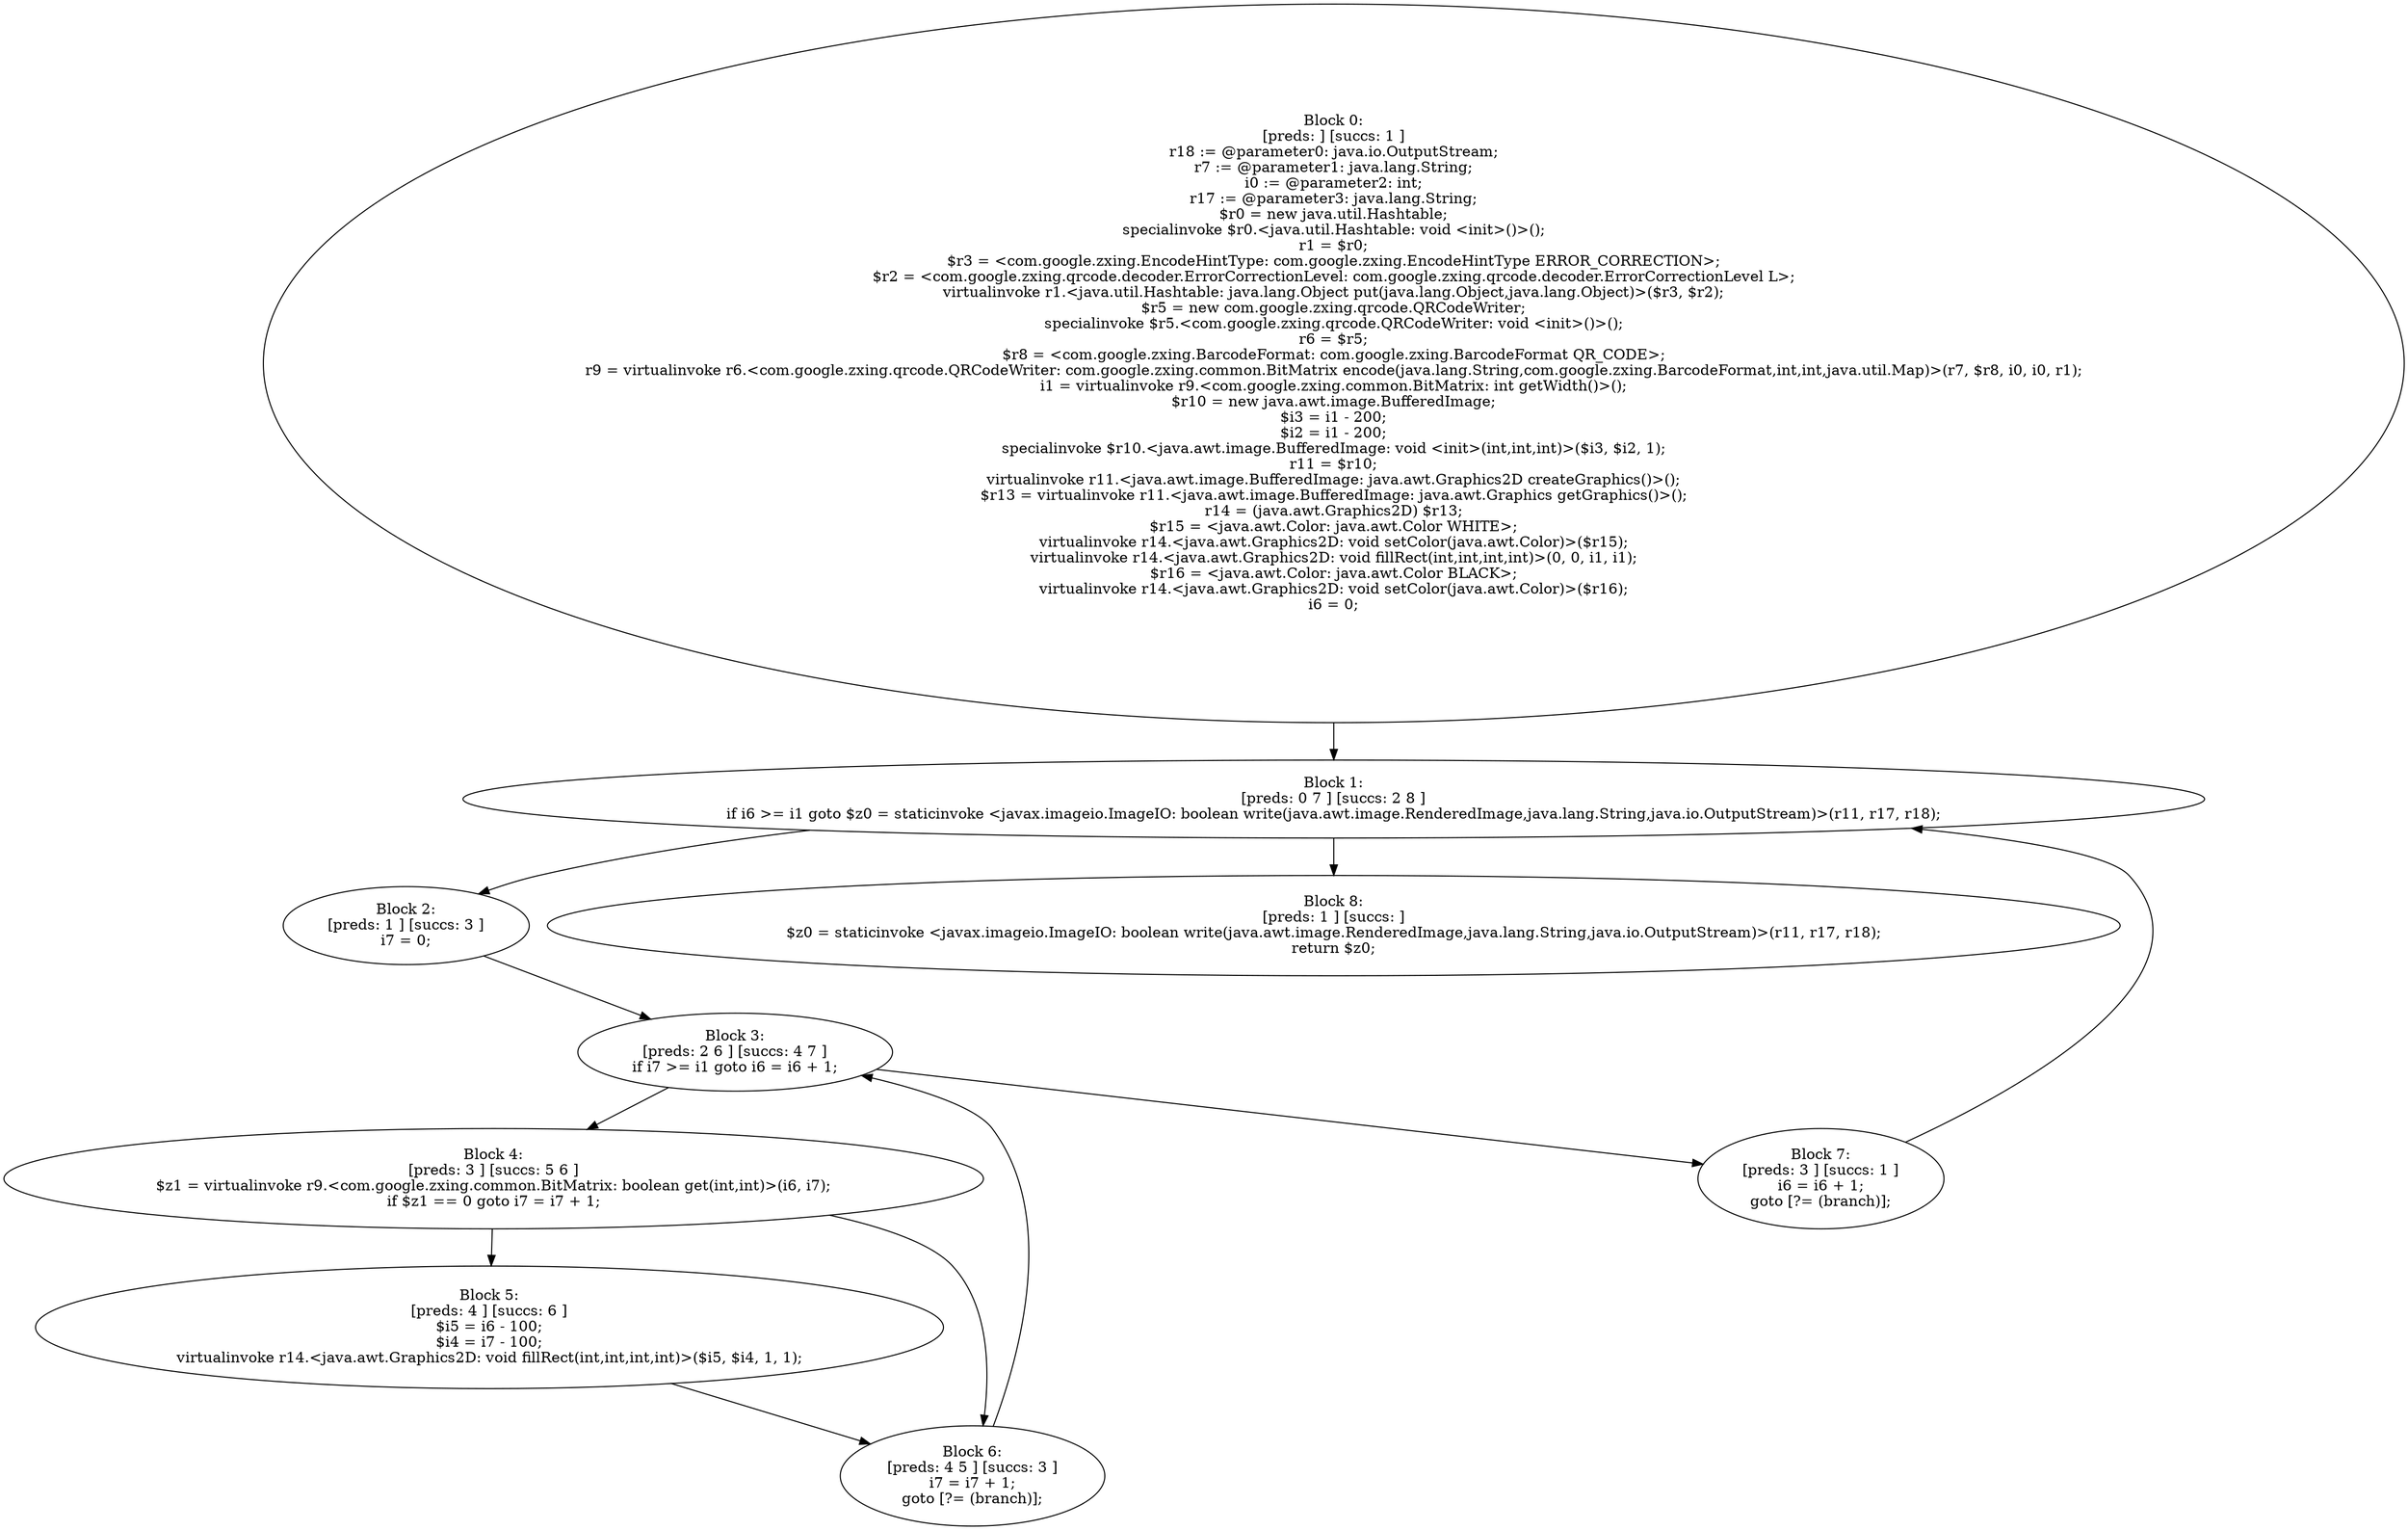 digraph "unitGraph" {
    "Block 0:
[preds: ] [succs: 1 ]
r18 := @parameter0: java.io.OutputStream;
r7 := @parameter1: java.lang.String;
i0 := @parameter2: int;
r17 := @parameter3: java.lang.String;
$r0 = new java.util.Hashtable;
specialinvoke $r0.<java.util.Hashtable: void <init>()>();
r1 = $r0;
$r3 = <com.google.zxing.EncodeHintType: com.google.zxing.EncodeHintType ERROR_CORRECTION>;
$r2 = <com.google.zxing.qrcode.decoder.ErrorCorrectionLevel: com.google.zxing.qrcode.decoder.ErrorCorrectionLevel L>;
virtualinvoke r1.<java.util.Hashtable: java.lang.Object put(java.lang.Object,java.lang.Object)>($r3, $r2);
$r5 = new com.google.zxing.qrcode.QRCodeWriter;
specialinvoke $r5.<com.google.zxing.qrcode.QRCodeWriter: void <init>()>();
r6 = $r5;
$r8 = <com.google.zxing.BarcodeFormat: com.google.zxing.BarcodeFormat QR_CODE>;
r9 = virtualinvoke r6.<com.google.zxing.qrcode.QRCodeWriter: com.google.zxing.common.BitMatrix encode(java.lang.String,com.google.zxing.BarcodeFormat,int,int,java.util.Map)>(r7, $r8, i0, i0, r1);
i1 = virtualinvoke r9.<com.google.zxing.common.BitMatrix: int getWidth()>();
$r10 = new java.awt.image.BufferedImage;
$i3 = i1 - 200;
$i2 = i1 - 200;
specialinvoke $r10.<java.awt.image.BufferedImage: void <init>(int,int,int)>($i3, $i2, 1);
r11 = $r10;
virtualinvoke r11.<java.awt.image.BufferedImage: java.awt.Graphics2D createGraphics()>();
$r13 = virtualinvoke r11.<java.awt.image.BufferedImage: java.awt.Graphics getGraphics()>();
r14 = (java.awt.Graphics2D) $r13;
$r15 = <java.awt.Color: java.awt.Color WHITE>;
virtualinvoke r14.<java.awt.Graphics2D: void setColor(java.awt.Color)>($r15);
virtualinvoke r14.<java.awt.Graphics2D: void fillRect(int,int,int,int)>(0, 0, i1, i1);
$r16 = <java.awt.Color: java.awt.Color BLACK>;
virtualinvoke r14.<java.awt.Graphics2D: void setColor(java.awt.Color)>($r16);
i6 = 0;
"
    "Block 1:
[preds: 0 7 ] [succs: 2 8 ]
if i6 >= i1 goto $z0 = staticinvoke <javax.imageio.ImageIO: boolean write(java.awt.image.RenderedImage,java.lang.String,java.io.OutputStream)>(r11, r17, r18);
"
    "Block 2:
[preds: 1 ] [succs: 3 ]
i7 = 0;
"
    "Block 3:
[preds: 2 6 ] [succs: 4 7 ]
if i7 >= i1 goto i6 = i6 + 1;
"
    "Block 4:
[preds: 3 ] [succs: 5 6 ]
$z1 = virtualinvoke r9.<com.google.zxing.common.BitMatrix: boolean get(int,int)>(i6, i7);
if $z1 == 0 goto i7 = i7 + 1;
"
    "Block 5:
[preds: 4 ] [succs: 6 ]
$i5 = i6 - 100;
$i4 = i7 - 100;
virtualinvoke r14.<java.awt.Graphics2D: void fillRect(int,int,int,int)>($i5, $i4, 1, 1);
"
    "Block 6:
[preds: 4 5 ] [succs: 3 ]
i7 = i7 + 1;
goto [?= (branch)];
"
    "Block 7:
[preds: 3 ] [succs: 1 ]
i6 = i6 + 1;
goto [?= (branch)];
"
    "Block 8:
[preds: 1 ] [succs: ]
$z0 = staticinvoke <javax.imageio.ImageIO: boolean write(java.awt.image.RenderedImage,java.lang.String,java.io.OutputStream)>(r11, r17, r18);
return $z0;
"
    "Block 0:
[preds: ] [succs: 1 ]
r18 := @parameter0: java.io.OutputStream;
r7 := @parameter1: java.lang.String;
i0 := @parameter2: int;
r17 := @parameter3: java.lang.String;
$r0 = new java.util.Hashtable;
specialinvoke $r0.<java.util.Hashtable: void <init>()>();
r1 = $r0;
$r3 = <com.google.zxing.EncodeHintType: com.google.zxing.EncodeHintType ERROR_CORRECTION>;
$r2 = <com.google.zxing.qrcode.decoder.ErrorCorrectionLevel: com.google.zxing.qrcode.decoder.ErrorCorrectionLevel L>;
virtualinvoke r1.<java.util.Hashtable: java.lang.Object put(java.lang.Object,java.lang.Object)>($r3, $r2);
$r5 = new com.google.zxing.qrcode.QRCodeWriter;
specialinvoke $r5.<com.google.zxing.qrcode.QRCodeWriter: void <init>()>();
r6 = $r5;
$r8 = <com.google.zxing.BarcodeFormat: com.google.zxing.BarcodeFormat QR_CODE>;
r9 = virtualinvoke r6.<com.google.zxing.qrcode.QRCodeWriter: com.google.zxing.common.BitMatrix encode(java.lang.String,com.google.zxing.BarcodeFormat,int,int,java.util.Map)>(r7, $r8, i0, i0, r1);
i1 = virtualinvoke r9.<com.google.zxing.common.BitMatrix: int getWidth()>();
$r10 = new java.awt.image.BufferedImage;
$i3 = i1 - 200;
$i2 = i1 - 200;
specialinvoke $r10.<java.awt.image.BufferedImage: void <init>(int,int,int)>($i3, $i2, 1);
r11 = $r10;
virtualinvoke r11.<java.awt.image.BufferedImage: java.awt.Graphics2D createGraphics()>();
$r13 = virtualinvoke r11.<java.awt.image.BufferedImage: java.awt.Graphics getGraphics()>();
r14 = (java.awt.Graphics2D) $r13;
$r15 = <java.awt.Color: java.awt.Color WHITE>;
virtualinvoke r14.<java.awt.Graphics2D: void setColor(java.awt.Color)>($r15);
virtualinvoke r14.<java.awt.Graphics2D: void fillRect(int,int,int,int)>(0, 0, i1, i1);
$r16 = <java.awt.Color: java.awt.Color BLACK>;
virtualinvoke r14.<java.awt.Graphics2D: void setColor(java.awt.Color)>($r16);
i6 = 0;
"->"Block 1:
[preds: 0 7 ] [succs: 2 8 ]
if i6 >= i1 goto $z0 = staticinvoke <javax.imageio.ImageIO: boolean write(java.awt.image.RenderedImage,java.lang.String,java.io.OutputStream)>(r11, r17, r18);
";
    "Block 1:
[preds: 0 7 ] [succs: 2 8 ]
if i6 >= i1 goto $z0 = staticinvoke <javax.imageio.ImageIO: boolean write(java.awt.image.RenderedImage,java.lang.String,java.io.OutputStream)>(r11, r17, r18);
"->"Block 2:
[preds: 1 ] [succs: 3 ]
i7 = 0;
";
    "Block 1:
[preds: 0 7 ] [succs: 2 8 ]
if i6 >= i1 goto $z0 = staticinvoke <javax.imageio.ImageIO: boolean write(java.awt.image.RenderedImage,java.lang.String,java.io.OutputStream)>(r11, r17, r18);
"->"Block 8:
[preds: 1 ] [succs: ]
$z0 = staticinvoke <javax.imageio.ImageIO: boolean write(java.awt.image.RenderedImage,java.lang.String,java.io.OutputStream)>(r11, r17, r18);
return $z0;
";
    "Block 2:
[preds: 1 ] [succs: 3 ]
i7 = 0;
"->"Block 3:
[preds: 2 6 ] [succs: 4 7 ]
if i7 >= i1 goto i6 = i6 + 1;
";
    "Block 3:
[preds: 2 6 ] [succs: 4 7 ]
if i7 >= i1 goto i6 = i6 + 1;
"->"Block 4:
[preds: 3 ] [succs: 5 6 ]
$z1 = virtualinvoke r9.<com.google.zxing.common.BitMatrix: boolean get(int,int)>(i6, i7);
if $z1 == 0 goto i7 = i7 + 1;
";
    "Block 3:
[preds: 2 6 ] [succs: 4 7 ]
if i7 >= i1 goto i6 = i6 + 1;
"->"Block 7:
[preds: 3 ] [succs: 1 ]
i6 = i6 + 1;
goto [?= (branch)];
";
    "Block 4:
[preds: 3 ] [succs: 5 6 ]
$z1 = virtualinvoke r9.<com.google.zxing.common.BitMatrix: boolean get(int,int)>(i6, i7);
if $z1 == 0 goto i7 = i7 + 1;
"->"Block 5:
[preds: 4 ] [succs: 6 ]
$i5 = i6 - 100;
$i4 = i7 - 100;
virtualinvoke r14.<java.awt.Graphics2D: void fillRect(int,int,int,int)>($i5, $i4, 1, 1);
";
    "Block 4:
[preds: 3 ] [succs: 5 6 ]
$z1 = virtualinvoke r9.<com.google.zxing.common.BitMatrix: boolean get(int,int)>(i6, i7);
if $z1 == 0 goto i7 = i7 + 1;
"->"Block 6:
[preds: 4 5 ] [succs: 3 ]
i7 = i7 + 1;
goto [?= (branch)];
";
    "Block 5:
[preds: 4 ] [succs: 6 ]
$i5 = i6 - 100;
$i4 = i7 - 100;
virtualinvoke r14.<java.awt.Graphics2D: void fillRect(int,int,int,int)>($i5, $i4, 1, 1);
"->"Block 6:
[preds: 4 5 ] [succs: 3 ]
i7 = i7 + 1;
goto [?= (branch)];
";
    "Block 6:
[preds: 4 5 ] [succs: 3 ]
i7 = i7 + 1;
goto [?= (branch)];
"->"Block 3:
[preds: 2 6 ] [succs: 4 7 ]
if i7 >= i1 goto i6 = i6 + 1;
";
    "Block 7:
[preds: 3 ] [succs: 1 ]
i6 = i6 + 1;
goto [?= (branch)];
"->"Block 1:
[preds: 0 7 ] [succs: 2 8 ]
if i6 >= i1 goto $z0 = staticinvoke <javax.imageio.ImageIO: boolean write(java.awt.image.RenderedImage,java.lang.String,java.io.OutputStream)>(r11, r17, r18);
";
}
